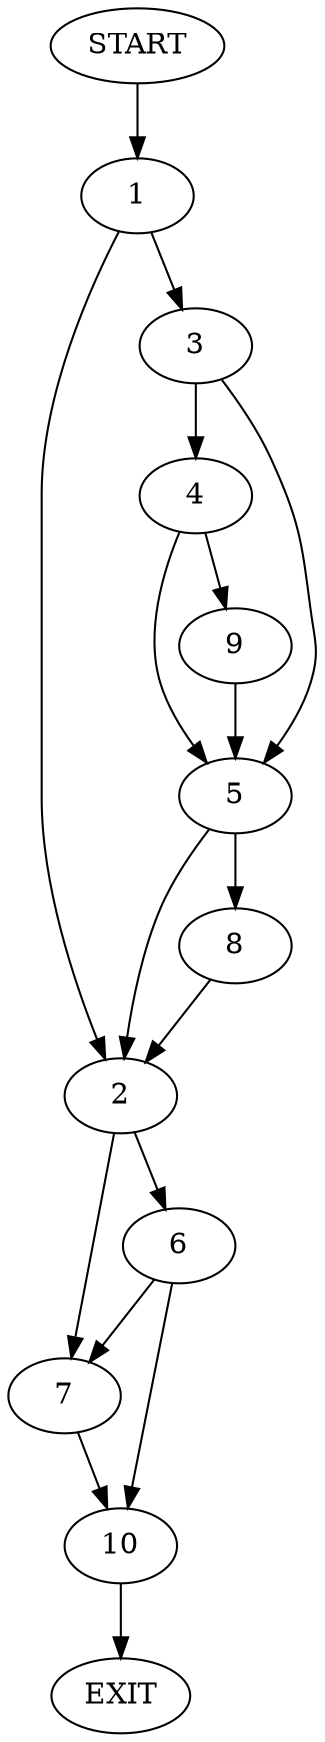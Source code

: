 digraph {
0 [label="START"]
11 [label="EXIT"]
0 -> 1
1 -> 2
1 -> 3
3 -> 4
3 -> 5
2 -> 6
2 -> 7
5 -> 2
5 -> 8
4 -> 9
4 -> 5
9 -> 5
8 -> 2
6 -> 7
6 -> 10
7 -> 10
10 -> 11
}
